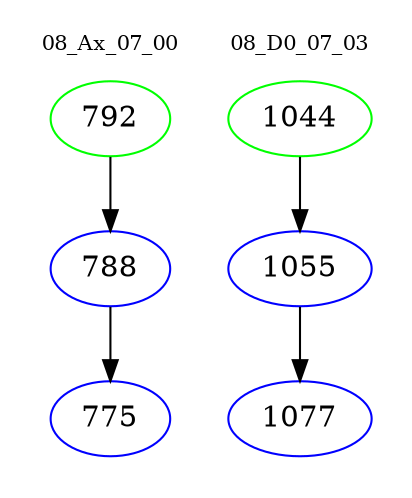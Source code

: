 digraph{
subgraph cluster_0 {
color = white
label = "08_Ax_07_00";
fontsize=10;
T0_792 [label="792", color="green"]
T0_792 -> T0_788 [color="black"]
T0_788 [label="788", color="blue"]
T0_788 -> T0_775 [color="black"]
T0_775 [label="775", color="blue"]
}
subgraph cluster_1 {
color = white
label = "08_D0_07_03";
fontsize=10;
T1_1044 [label="1044", color="green"]
T1_1044 -> T1_1055 [color="black"]
T1_1055 [label="1055", color="blue"]
T1_1055 -> T1_1077 [color="black"]
T1_1077 [label="1077", color="blue"]
}
}

